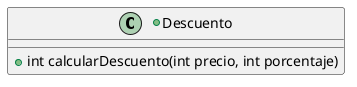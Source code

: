 @startuml
'https://plantuml.com/class-diagram

+class Descuento{
    +int calcularDescuento(int precio, int porcentaje)
}
@enduml